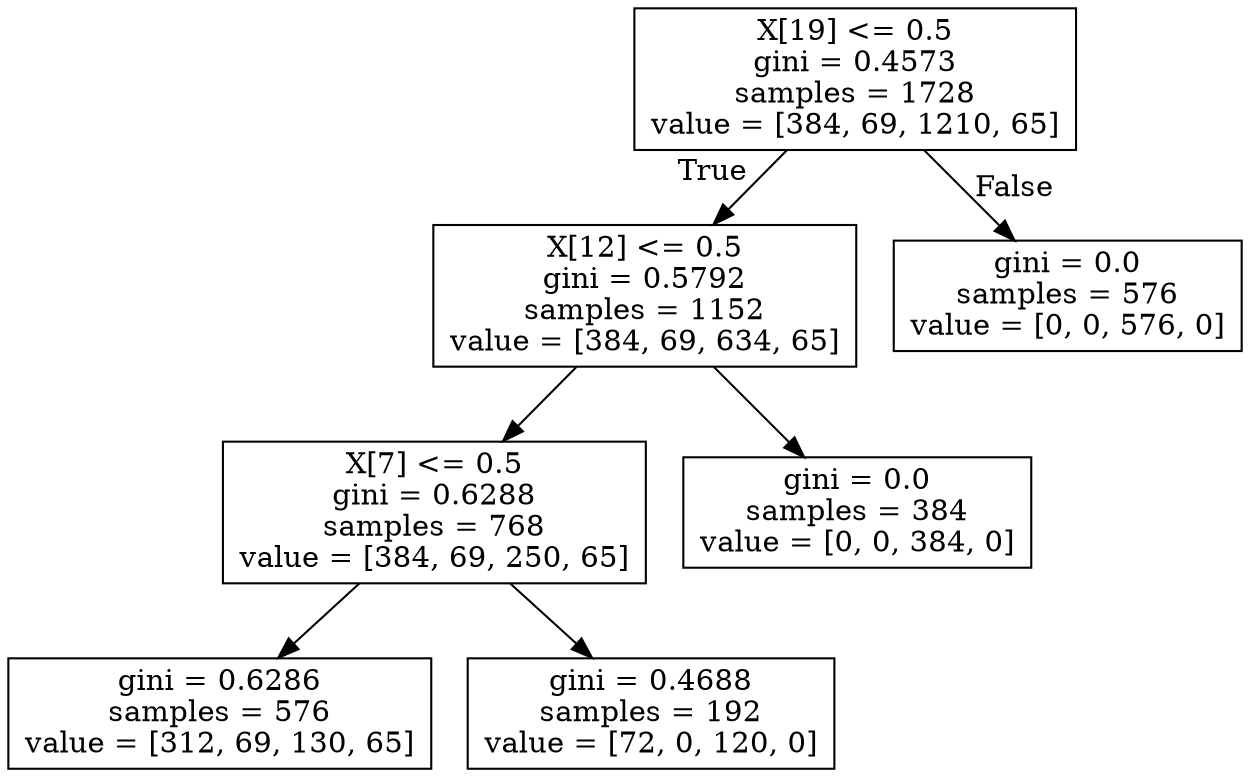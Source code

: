 digraph Tree {
node [shape=box] ;
0 [label="X[19] <= 0.5\ngini = 0.4573\nsamples = 1728\nvalue = [384, 69, 1210, 65]"] ;
1 [label="X[12] <= 0.5\ngini = 0.5792\nsamples = 1152\nvalue = [384, 69, 634, 65]"] ;
0 -> 1 [labeldistance=2.5, labelangle=45, headlabel="True"] ;
2 [label="X[7] <= 0.5\ngini = 0.6288\nsamples = 768\nvalue = [384, 69, 250, 65]"] ;
1 -> 2 ;
3 [label="gini = 0.6286\nsamples = 576\nvalue = [312, 69, 130, 65]"] ;
2 -> 3 ;
4 [label="gini = 0.4688\nsamples = 192\nvalue = [72, 0, 120, 0]"] ;
2 -> 4 ;
5 [label="gini = 0.0\nsamples = 384\nvalue = [0, 0, 384, 0]"] ;
1 -> 5 ;
6 [label="gini = 0.0\nsamples = 576\nvalue = [0, 0, 576, 0]"] ;
0 -> 6 [labeldistance=2.5, labelangle=-45, headlabel="False"] ;
}